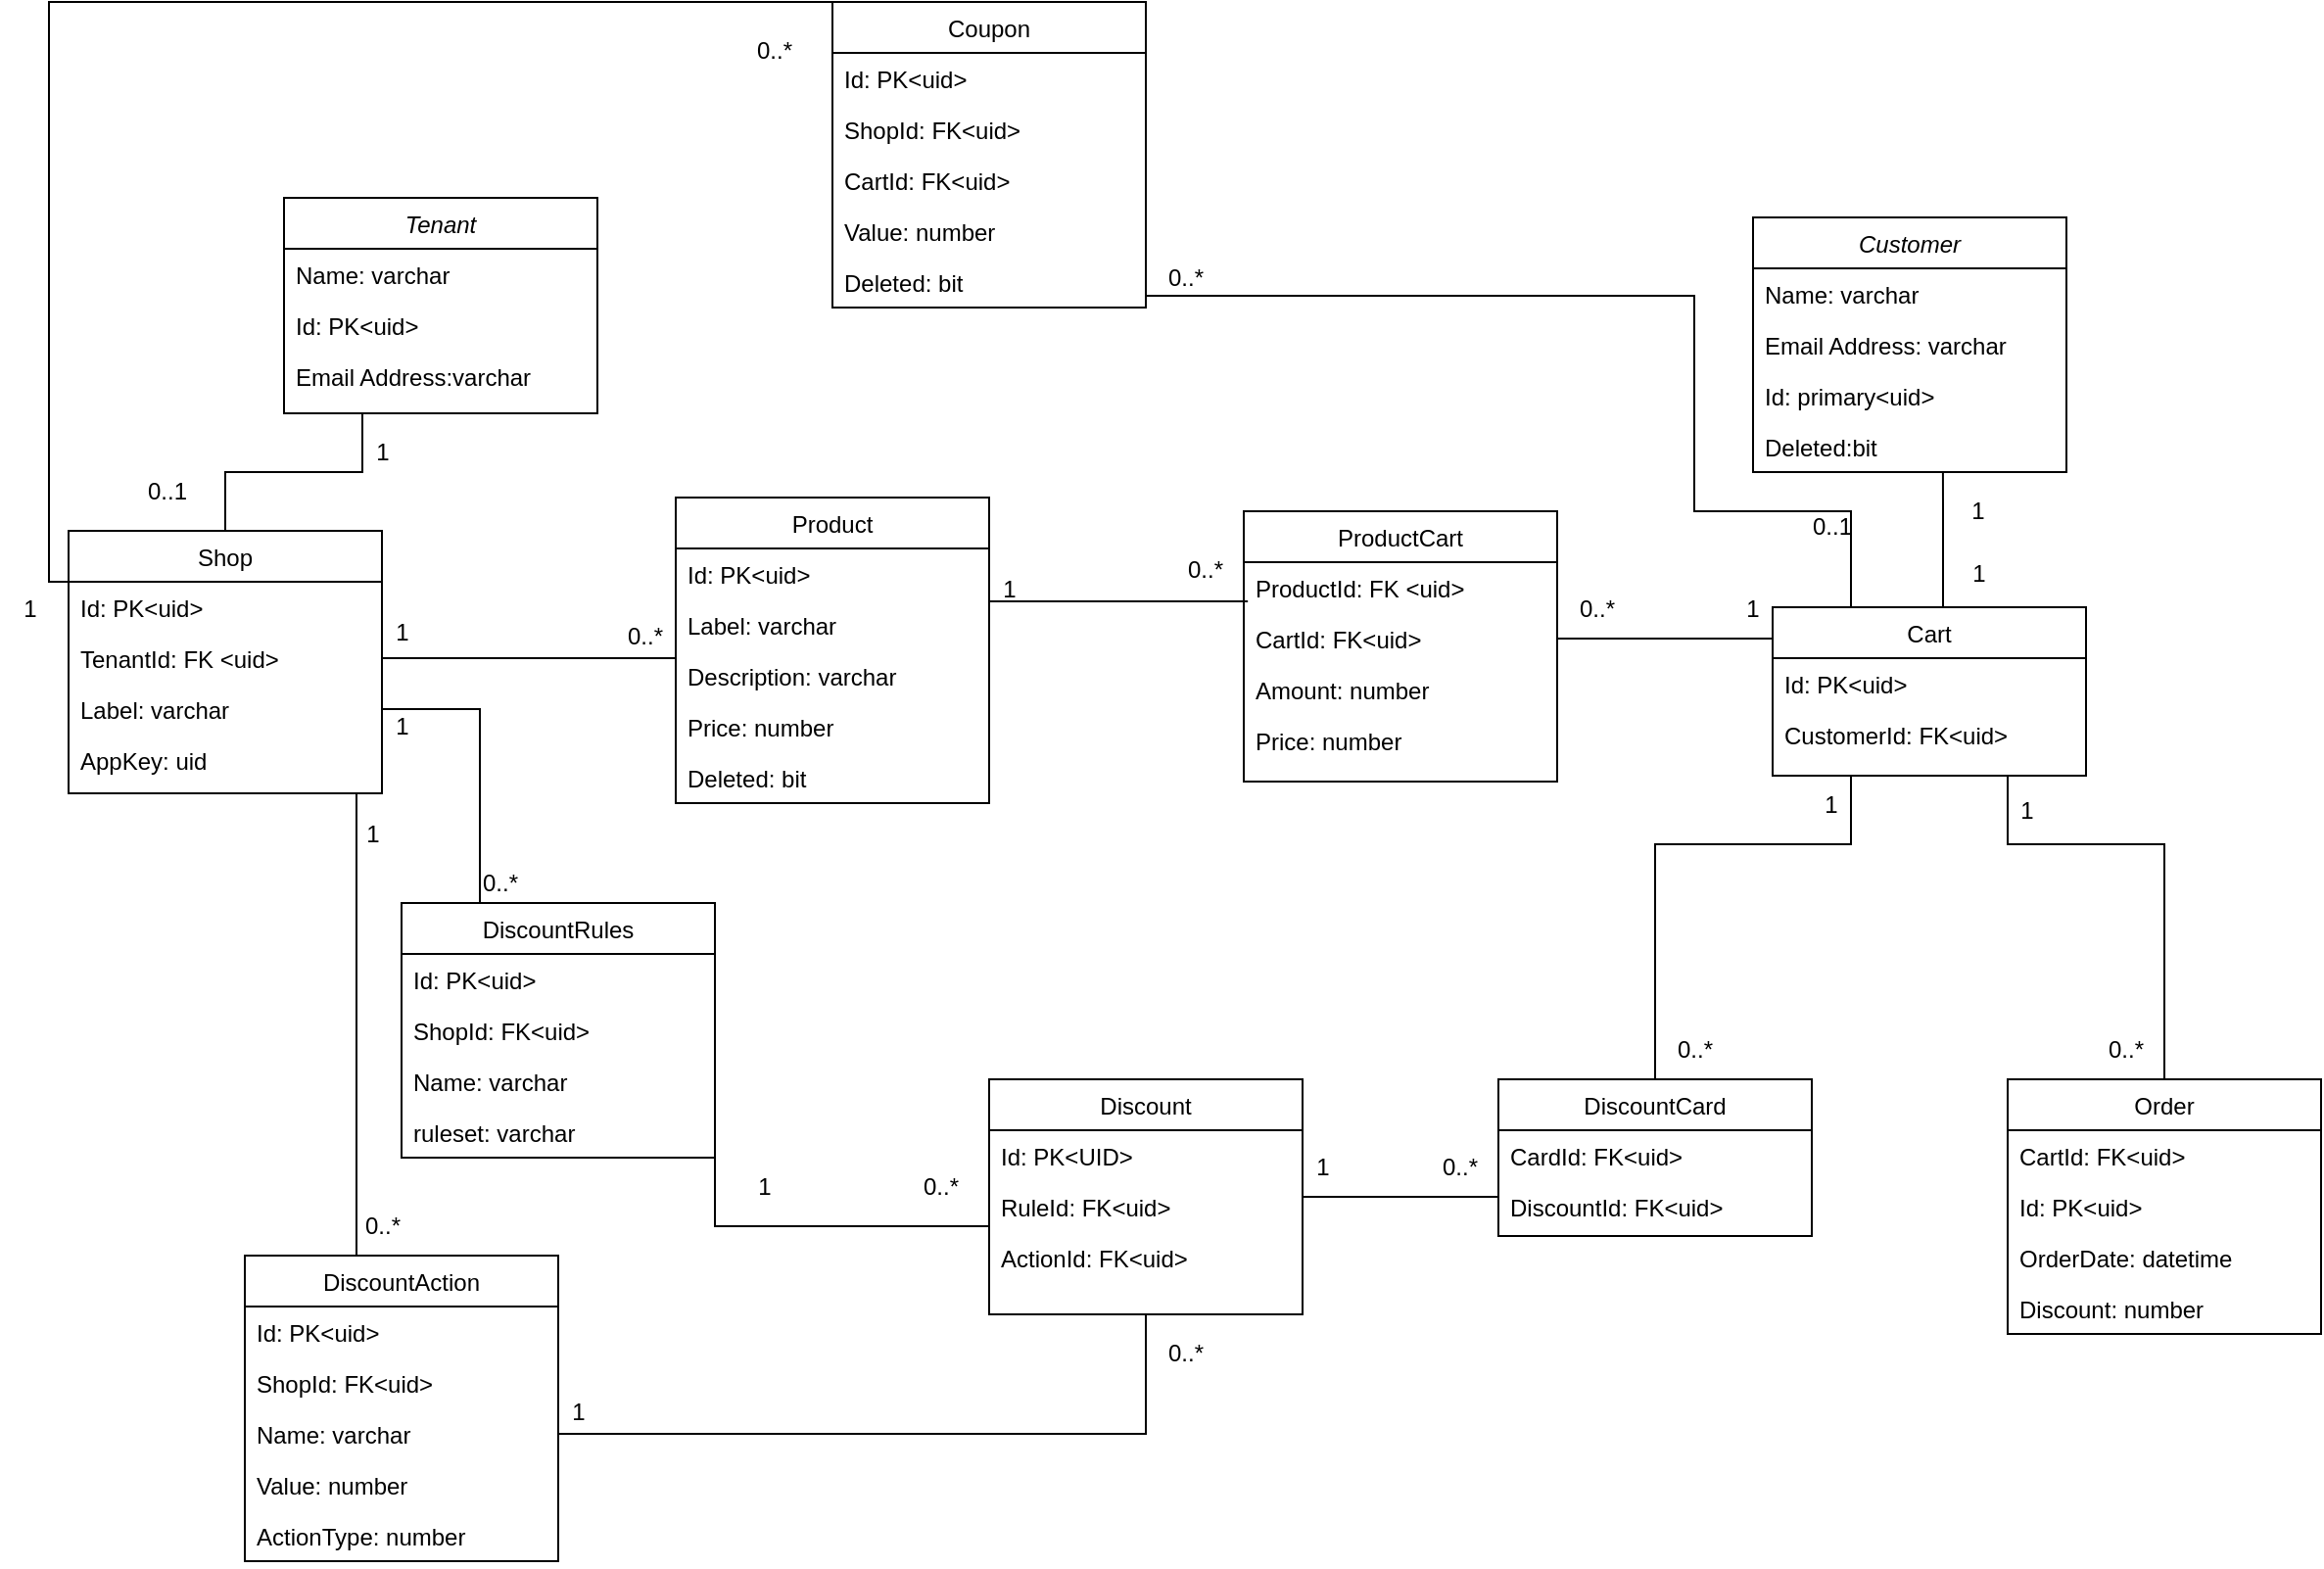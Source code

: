 <mxfile version="20.4.1" type="device"><diagram id="C5RBs43oDa-KdzZeNtuy" name="Page-1"><mxGraphModel dx="1221" dy="613" grid="1" gridSize="10" guides="1" tooltips="1" connect="1" arrows="1" fold="1" page="1" pageScale="1" pageWidth="827" pageHeight="1169" math="0" shadow="0"><root><mxCell id="WIyWlLk6GJQsqaUBKTNV-0"/><mxCell id="WIyWlLk6GJQsqaUBKTNV-1" parent="WIyWlLk6GJQsqaUBKTNV-0"/><mxCell id="S1cAAqOpnW5l9dLjSS7y-57" style="edgeStyle=orthogonalEdgeStyle;rounded=0;orthogonalLoop=1;jettySize=auto;html=1;exitX=0.25;exitY=1;exitDx=0;exitDy=0;endArrow=none;endFill=0;startArrow=none;startFill=0;" edge="1" parent="WIyWlLk6GJQsqaUBKTNV-1" source="zkfFHV4jXpPFQw0GAbJ--0" target="zkfFHV4jXpPFQw0GAbJ--6"><mxGeometry relative="1" as="geometry"/></mxCell><mxCell id="zkfFHV4jXpPFQw0GAbJ--0" value="Tenant" style="swimlane;fontStyle=2;align=center;verticalAlign=top;childLayout=stackLayout;horizontal=1;startSize=26;horizontalStack=0;resizeParent=1;resizeLast=0;collapsible=1;marginBottom=0;rounded=0;shadow=0;strokeWidth=1;" parent="WIyWlLk6GJQsqaUBKTNV-1" vertex="1"><mxGeometry x="220" y="120" width="160" height="110" as="geometry"><mxRectangle x="230" y="140" width="160" height="26" as="alternateBounds"/></mxGeometry></mxCell><mxCell id="zkfFHV4jXpPFQw0GAbJ--1" value="Name: varchar" style="text;align=left;verticalAlign=top;spacingLeft=4;spacingRight=4;overflow=hidden;rotatable=0;points=[[0,0.5],[1,0.5]];portConstraint=eastwest;" parent="zkfFHV4jXpPFQw0GAbJ--0" vertex="1"><mxGeometry y="26" width="160" height="26" as="geometry"/></mxCell><mxCell id="zkfFHV4jXpPFQw0GAbJ--2" value="Id: PK&lt;uid&gt;" style="text;align=left;verticalAlign=top;spacingLeft=4;spacingRight=4;overflow=hidden;rotatable=0;points=[[0,0.5],[1,0.5]];portConstraint=eastwest;rounded=0;shadow=0;html=0;" parent="zkfFHV4jXpPFQw0GAbJ--0" vertex="1"><mxGeometry y="52" width="160" height="26" as="geometry"/></mxCell><mxCell id="zkfFHV4jXpPFQw0GAbJ--3" value="Email Address:varchar" style="text;align=left;verticalAlign=top;spacingLeft=4;spacingRight=4;overflow=hidden;rotatable=0;points=[[0,0.5],[1,0.5]];portConstraint=eastwest;rounded=0;shadow=0;html=0;" parent="zkfFHV4jXpPFQw0GAbJ--0" vertex="1"><mxGeometry y="78" width="160" height="26" as="geometry"/></mxCell><mxCell id="S1cAAqOpnW5l9dLjSS7y-60" style="edgeStyle=orthogonalEdgeStyle;rounded=0;orthogonalLoop=1;jettySize=auto;html=1;exitX=0;exitY=0.25;exitDx=0;exitDy=0;entryX=0.25;entryY=0;entryDx=0;entryDy=0;endArrow=none;endFill=0;startArrow=none;startFill=0;" edge="1" parent="WIyWlLk6GJQsqaUBKTNV-1" source="zkfFHV4jXpPFQw0GAbJ--6" target="S1cAAqOpnW5l9dLjSS7y-31"><mxGeometry relative="1" as="geometry"><Array as="points"><mxPoint x="100" y="316"/></Array></mxGeometry></mxCell><mxCell id="zkfFHV4jXpPFQw0GAbJ--6" value="Shop" style="swimlane;fontStyle=0;align=center;verticalAlign=top;childLayout=stackLayout;horizontal=1;startSize=26;horizontalStack=0;resizeParent=1;resizeLast=0;collapsible=1;marginBottom=0;rounded=0;shadow=0;strokeWidth=1;" parent="WIyWlLk6GJQsqaUBKTNV-1" vertex="1"><mxGeometry x="110" y="290" width="160" height="134" as="geometry"><mxRectangle x="110" y="290" width="160" height="26" as="alternateBounds"/></mxGeometry></mxCell><mxCell id="zkfFHV4jXpPFQw0GAbJ--7" value="Id: PK&lt;uid&gt;" style="text;align=left;verticalAlign=top;spacingLeft=4;spacingRight=4;overflow=hidden;rotatable=0;points=[[0,0.5],[1,0.5]];portConstraint=eastwest;" parent="zkfFHV4jXpPFQw0GAbJ--6" vertex="1"><mxGeometry y="26" width="160" height="26" as="geometry"/></mxCell><mxCell id="S1cAAqOpnW5l9dLjSS7y-30" value="TenantId: FK &lt;uid&gt;" style="text;align=left;verticalAlign=top;spacingLeft=4;spacingRight=4;overflow=hidden;rotatable=0;points=[[0,0.5],[1,0.5]];portConstraint=eastwest;rounded=0;shadow=0;html=0;" vertex="1" parent="zkfFHV4jXpPFQw0GAbJ--6"><mxGeometry y="52" width="160" height="26" as="geometry"/></mxCell><mxCell id="zkfFHV4jXpPFQw0GAbJ--8" value="Label: varchar" style="text;align=left;verticalAlign=top;spacingLeft=4;spacingRight=4;overflow=hidden;rotatable=0;points=[[0,0.5],[1,0.5]];portConstraint=eastwest;rounded=0;shadow=0;html=0;" parent="zkfFHV4jXpPFQw0GAbJ--6" vertex="1"><mxGeometry y="78" width="160" height="26" as="geometry"/></mxCell><mxCell id="S1cAAqOpnW5l9dLjSS7y-95" value="AppKey: uid" style="text;align=left;verticalAlign=top;spacingLeft=4;spacingRight=4;overflow=hidden;rotatable=0;points=[[0,0.5],[1,0.5]];portConstraint=eastwest;rounded=0;shadow=0;html=0;" vertex="1" parent="zkfFHV4jXpPFQw0GAbJ--6"><mxGeometry y="104" width="160" height="26" as="geometry"/></mxCell><mxCell id="S1cAAqOpnW5l9dLjSS7y-111" value="" style="edgeStyle=orthogonalEdgeStyle;rounded=0;orthogonalLoop=1;jettySize=auto;html=1;startArrow=none;startFill=0;endArrow=none;endFill=0;entryX=0.606;entryY=1.017;entryDx=0;entryDy=0;entryPerimeter=0;" edge="1" parent="WIyWlLk6GJQsqaUBKTNV-1" source="zkfFHV4jXpPFQw0GAbJ--13" target="S1cAAqOpnW5l9dLjSS7y-98"><mxGeometry relative="1" as="geometry"><Array as="points"><mxPoint x="1067" y="280"/><mxPoint x="1067" y="280"/></Array></mxGeometry></mxCell><mxCell id="S1cAAqOpnW5l9dLjSS7y-115" style="edgeStyle=orthogonalEdgeStyle;rounded=0;orthogonalLoop=1;jettySize=auto;html=1;exitX=0.75;exitY=1;exitDx=0;exitDy=0;entryX=0.5;entryY=0;entryDx=0;entryDy=0;startArrow=none;startFill=0;endArrow=none;endFill=0;" edge="1" parent="WIyWlLk6GJQsqaUBKTNV-1" source="zkfFHV4jXpPFQw0GAbJ--13" target="zkfFHV4jXpPFQw0GAbJ--17"><mxGeometry relative="1" as="geometry"><Array as="points"><mxPoint x="1100" y="450"/><mxPoint x="1180" y="450"/></Array></mxGeometry></mxCell><mxCell id="zkfFHV4jXpPFQw0GAbJ--13" value="Cart" style="swimlane;fontStyle=0;align=center;verticalAlign=top;childLayout=stackLayout;horizontal=1;startSize=26;horizontalStack=0;resizeParent=1;resizeLast=0;collapsible=1;marginBottom=0;rounded=0;shadow=0;strokeWidth=1;" parent="WIyWlLk6GJQsqaUBKTNV-1" vertex="1"><mxGeometry x="980" y="329" width="160" height="86" as="geometry"><mxRectangle x="340" y="380" width="170" height="26" as="alternateBounds"/></mxGeometry></mxCell><mxCell id="zkfFHV4jXpPFQw0GAbJ--14" value="Id: PK&lt;uid&gt; " style="text;align=left;verticalAlign=top;spacingLeft=4;spacingRight=4;overflow=hidden;rotatable=0;points=[[0,0.5],[1,0.5]];portConstraint=eastwest;" parent="zkfFHV4jXpPFQw0GAbJ--13" vertex="1"><mxGeometry y="26" width="160" height="26" as="geometry"/></mxCell><mxCell id="S1cAAqOpnW5l9dLjSS7y-7" value="CustomerId: FK&lt;uid&gt;" style="text;align=left;verticalAlign=top;spacingLeft=4;spacingRight=4;overflow=hidden;rotatable=0;points=[[0,0.5],[1,0.5]];portConstraint=eastwest;" vertex="1" parent="zkfFHV4jXpPFQw0GAbJ--13"><mxGeometry y="52" width="160" height="26" as="geometry"/></mxCell><mxCell id="zkfFHV4jXpPFQw0GAbJ--17" value="Order" style="swimlane;fontStyle=0;align=center;verticalAlign=top;childLayout=stackLayout;horizontal=1;startSize=26;horizontalStack=0;resizeParent=1;resizeLast=0;collapsible=1;marginBottom=0;rounded=0;shadow=0;strokeWidth=1;" parent="WIyWlLk6GJQsqaUBKTNV-1" vertex="1"><mxGeometry x="1100" y="570" width="160" height="130" as="geometry"><mxRectangle x="550" y="140" width="160" height="26" as="alternateBounds"/></mxGeometry></mxCell><mxCell id="zkfFHV4jXpPFQw0GAbJ--18" value="CartId: FK&lt;uid&gt;" style="text;align=left;verticalAlign=top;spacingLeft=4;spacingRight=4;overflow=hidden;rotatable=0;points=[[0,0.5],[1,0.5]];portConstraint=eastwest;" parent="zkfFHV4jXpPFQw0GAbJ--17" vertex="1"><mxGeometry y="26" width="160" height="26" as="geometry"/></mxCell><mxCell id="S1cAAqOpnW5l9dLjSS7y-69" value="Id: PK&lt;uid&gt;" style="text;align=left;verticalAlign=top;spacingLeft=4;spacingRight=4;overflow=hidden;rotatable=0;points=[[0,0.5],[1,0.5]];portConstraint=eastwest;" vertex="1" parent="zkfFHV4jXpPFQw0GAbJ--17"><mxGeometry y="52" width="160" height="26" as="geometry"/></mxCell><mxCell id="zkfFHV4jXpPFQw0GAbJ--19" value="OrderDate: datetime" style="text;align=left;verticalAlign=top;spacingLeft=4;spacingRight=4;overflow=hidden;rotatable=0;points=[[0,0.5],[1,0.5]];portConstraint=eastwest;rounded=0;shadow=0;html=0;" parent="zkfFHV4jXpPFQw0GAbJ--17" vertex="1"><mxGeometry y="78" width="160" height="26" as="geometry"/></mxCell><mxCell id="S1cAAqOpnW5l9dLjSS7y-24" value="Discount: number" style="text;align=left;verticalAlign=top;spacingLeft=4;spacingRight=4;overflow=hidden;rotatable=0;points=[[0,0.5],[1,0.5]];portConstraint=eastwest;rounded=0;shadow=0;html=0;" vertex="1" parent="zkfFHV4jXpPFQw0GAbJ--17"><mxGeometry y="104" width="160" height="26" as="geometry"/></mxCell><mxCell id="S1cAAqOpnW5l9dLjSS7y-0" value="Customer" style="swimlane;fontStyle=2;align=center;verticalAlign=top;childLayout=stackLayout;horizontal=1;startSize=26;horizontalStack=0;resizeParent=1;resizeLast=0;collapsible=1;marginBottom=0;rounded=0;shadow=0;strokeWidth=1;" vertex="1" parent="WIyWlLk6GJQsqaUBKTNV-1"><mxGeometry x="970" y="130" width="160" height="130" as="geometry"><mxRectangle x="230" y="140" width="160" height="26" as="alternateBounds"/></mxGeometry></mxCell><mxCell id="S1cAAqOpnW5l9dLjSS7y-1" value="Name: varchar" style="text;align=left;verticalAlign=top;spacingLeft=4;spacingRight=4;overflow=hidden;rotatable=0;points=[[0,0.5],[1,0.5]];portConstraint=eastwest;" vertex="1" parent="S1cAAqOpnW5l9dLjSS7y-0"><mxGeometry y="26" width="160" height="26" as="geometry"/></mxCell><mxCell id="S1cAAqOpnW5l9dLjSS7y-3" value="Email Address: varchar" style="text;align=left;verticalAlign=top;spacingLeft=4;spacingRight=4;overflow=hidden;rotatable=0;points=[[0,0.5],[1,0.5]];portConstraint=eastwest;rounded=0;shadow=0;html=0;" vertex="1" parent="S1cAAqOpnW5l9dLjSS7y-0"><mxGeometry y="52" width="160" height="26" as="geometry"/></mxCell><mxCell id="S1cAAqOpnW5l9dLjSS7y-6" value="Id: primary&lt;uid&gt;" style="text;align=left;verticalAlign=top;spacingLeft=4;spacingRight=4;overflow=hidden;rotatable=0;points=[[0,0.5],[1,0.5]];portConstraint=eastwest;rounded=0;shadow=0;html=0;" vertex="1" parent="S1cAAqOpnW5l9dLjSS7y-0"><mxGeometry y="78" width="160" height="26" as="geometry"/></mxCell><mxCell id="S1cAAqOpnW5l9dLjSS7y-98" value="Deleted:bit" style="text;align=left;verticalAlign=top;spacingLeft=4;spacingRight=4;overflow=hidden;rotatable=0;points=[[0,0.5],[1,0.5]];portConstraint=eastwest;rounded=0;shadow=0;html=0;" vertex="1" parent="S1cAAqOpnW5l9dLjSS7y-0"><mxGeometry y="104" width="160" height="26" as="geometry"/></mxCell><mxCell id="S1cAAqOpnW5l9dLjSS7y-8" value="Product" style="swimlane;fontStyle=0;align=center;verticalAlign=top;childLayout=stackLayout;horizontal=1;startSize=26;horizontalStack=0;resizeParent=1;resizeLast=0;collapsible=1;marginBottom=0;rounded=0;shadow=0;strokeWidth=1;" vertex="1" parent="WIyWlLk6GJQsqaUBKTNV-1"><mxGeometry x="420" y="273" width="160" height="156" as="geometry"><mxRectangle x="340" y="380" width="170" height="26" as="alternateBounds"/></mxGeometry></mxCell><mxCell id="S1cAAqOpnW5l9dLjSS7y-9" value="Id: PK&lt;uid&gt; " style="text;align=left;verticalAlign=top;spacingLeft=4;spacingRight=4;overflow=hidden;rotatable=0;points=[[0,0.5],[1,0.5]];portConstraint=eastwest;" vertex="1" parent="S1cAAqOpnW5l9dLjSS7y-8"><mxGeometry y="26" width="160" height="26" as="geometry"/></mxCell><mxCell id="S1cAAqOpnW5l9dLjSS7y-14" value="Label: varchar" style="text;align=left;verticalAlign=top;spacingLeft=4;spacingRight=4;overflow=hidden;rotatable=0;points=[[0,0.5],[1,0.5]];portConstraint=eastwest;" vertex="1" parent="S1cAAqOpnW5l9dLjSS7y-8"><mxGeometry y="52" width="160" height="26" as="geometry"/></mxCell><mxCell id="S1cAAqOpnW5l9dLjSS7y-15" value="Description: varchar" style="text;align=left;verticalAlign=top;spacingLeft=4;spacingRight=4;overflow=hidden;rotatable=0;points=[[0,0.5],[1,0.5]];portConstraint=eastwest;" vertex="1" parent="S1cAAqOpnW5l9dLjSS7y-8"><mxGeometry y="78" width="160" height="26" as="geometry"/></mxCell><mxCell id="S1cAAqOpnW5l9dLjSS7y-99" value="Price: number" style="text;align=left;verticalAlign=top;spacingLeft=4;spacingRight=4;overflow=hidden;rotatable=0;points=[[0,0.5],[1,0.5]];portConstraint=eastwest;" vertex="1" parent="S1cAAqOpnW5l9dLjSS7y-8"><mxGeometry y="104" width="160" height="26" as="geometry"/></mxCell><mxCell id="S1cAAqOpnW5l9dLjSS7y-10" value="Deleted: bit" style="text;align=left;verticalAlign=top;spacingLeft=4;spacingRight=4;overflow=hidden;rotatable=0;points=[[0,0.5],[1,0.5]];portConstraint=eastwest;" vertex="1" parent="S1cAAqOpnW5l9dLjSS7y-8"><mxGeometry y="130" width="160" height="26" as="geometry"/></mxCell><mxCell id="S1cAAqOpnW5l9dLjSS7y-16" value="ProductCart" style="swimlane;fontStyle=0;align=center;verticalAlign=top;childLayout=stackLayout;horizontal=1;startSize=26;horizontalStack=0;resizeParent=1;resizeLast=0;collapsible=1;marginBottom=0;rounded=0;shadow=0;strokeWidth=1;" vertex="1" parent="WIyWlLk6GJQsqaUBKTNV-1"><mxGeometry x="710" y="280" width="160" height="138" as="geometry"><mxRectangle x="340" y="380" width="170" height="26" as="alternateBounds"/></mxGeometry></mxCell><mxCell id="S1cAAqOpnW5l9dLjSS7y-17" value="ProductId: FK &lt;uid&gt;" style="text;align=left;verticalAlign=top;spacingLeft=4;spacingRight=4;overflow=hidden;rotatable=0;points=[[0,0.5],[1,0.5]];portConstraint=eastwest;" vertex="1" parent="S1cAAqOpnW5l9dLjSS7y-16"><mxGeometry y="26" width="160" height="26" as="geometry"/></mxCell><mxCell id="S1cAAqOpnW5l9dLjSS7y-18" value="CartId: FK&lt;uid&gt;" style="text;align=left;verticalAlign=top;spacingLeft=4;spacingRight=4;overflow=hidden;rotatable=0;points=[[0,0.5],[1,0.5]];portConstraint=eastwest;" vertex="1" parent="S1cAAqOpnW5l9dLjSS7y-16"><mxGeometry y="52" width="160" height="26" as="geometry"/></mxCell><mxCell id="S1cAAqOpnW5l9dLjSS7y-22" value="Amount: number" style="text;align=left;verticalAlign=top;spacingLeft=4;spacingRight=4;overflow=hidden;rotatable=0;points=[[0,0.5],[1,0.5]];portConstraint=eastwest;" vertex="1" parent="S1cAAqOpnW5l9dLjSS7y-16"><mxGeometry y="78" width="160" height="26" as="geometry"/></mxCell><mxCell id="S1cAAqOpnW5l9dLjSS7y-19" value="Price: number" style="text;align=left;verticalAlign=top;spacingLeft=4;spacingRight=4;overflow=hidden;rotatable=0;points=[[0,0.5],[1,0.5]];portConstraint=eastwest;" vertex="1" parent="S1cAAqOpnW5l9dLjSS7y-16"><mxGeometry y="104" width="160" height="26" as="geometry"/></mxCell><mxCell id="S1cAAqOpnW5l9dLjSS7y-31" value="Coupon" style="swimlane;fontStyle=0;align=center;verticalAlign=top;childLayout=stackLayout;horizontal=1;startSize=26;horizontalStack=0;resizeParent=1;resizeLast=0;collapsible=1;marginBottom=0;rounded=0;shadow=0;strokeWidth=1;" vertex="1" parent="WIyWlLk6GJQsqaUBKTNV-1"><mxGeometry x="500" y="20" width="160" height="156" as="geometry"><mxRectangle x="130" y="380" width="160" height="26" as="alternateBounds"/></mxGeometry></mxCell><mxCell id="S1cAAqOpnW5l9dLjSS7y-32" value="Id: PK&lt;uid&gt;" style="text;align=left;verticalAlign=top;spacingLeft=4;spacingRight=4;overflow=hidden;rotatable=0;points=[[0,0.5],[1,0.5]];portConstraint=eastwest;" vertex="1" parent="S1cAAqOpnW5l9dLjSS7y-31"><mxGeometry y="26" width="160" height="26" as="geometry"/></mxCell><mxCell id="S1cAAqOpnW5l9dLjSS7y-39" value="ShopId: FK&lt;uid&gt;" style="text;align=left;verticalAlign=top;spacingLeft=4;spacingRight=4;overflow=hidden;rotatable=0;points=[[0,0.5],[1,0.5]];portConstraint=eastwest;rounded=0;shadow=0;html=0;" vertex="1" parent="S1cAAqOpnW5l9dLjSS7y-31"><mxGeometry y="52" width="160" height="26" as="geometry"/></mxCell><mxCell id="S1cAAqOpnW5l9dLjSS7y-33" value="CartId: FK&lt;uid&gt;" style="text;align=left;verticalAlign=top;spacingLeft=4;spacingRight=4;overflow=hidden;rotatable=0;points=[[0,0.5],[1,0.5]];portConstraint=eastwest;rounded=0;shadow=0;html=0;" vertex="1" parent="S1cAAqOpnW5l9dLjSS7y-31"><mxGeometry y="78" width="160" height="26" as="geometry"/></mxCell><mxCell id="S1cAAqOpnW5l9dLjSS7y-97" value="Value: number" style="text;align=left;verticalAlign=top;spacingLeft=4;spacingRight=4;overflow=hidden;rotatable=0;points=[[0,0.5],[1,0.5]];portConstraint=eastwest;rounded=0;shadow=0;html=0;" vertex="1" parent="S1cAAqOpnW5l9dLjSS7y-31"><mxGeometry y="104" width="160" height="26" as="geometry"/></mxCell><mxCell id="S1cAAqOpnW5l9dLjSS7y-34" value="Deleted: bit" style="text;align=left;verticalAlign=top;spacingLeft=4;spacingRight=4;overflow=hidden;rotatable=0;points=[[0,0.5],[1,0.5]];portConstraint=eastwest;rounded=0;shadow=0;html=0;" vertex="1" parent="S1cAAqOpnW5l9dLjSS7y-31"><mxGeometry y="130" width="160" height="26" as="geometry"/></mxCell><mxCell id="S1cAAqOpnW5l9dLjSS7y-35" value="DiscountRules" style="swimlane;fontStyle=0;align=center;verticalAlign=top;childLayout=stackLayout;horizontal=1;startSize=26;horizontalStack=0;resizeParent=1;resizeLast=0;collapsible=1;marginBottom=0;rounded=0;shadow=0;strokeWidth=1;" vertex="1" parent="WIyWlLk6GJQsqaUBKTNV-1"><mxGeometry x="280" y="480" width="160" height="130" as="geometry"><mxRectangle x="130" y="380" width="160" height="26" as="alternateBounds"/></mxGeometry></mxCell><mxCell id="S1cAAqOpnW5l9dLjSS7y-36" value="Id: PK&lt;uid&gt;" style="text;align=left;verticalAlign=top;spacingLeft=4;spacingRight=4;overflow=hidden;rotatable=0;points=[[0,0.5],[1,0.5]];portConstraint=eastwest;" vertex="1" parent="S1cAAqOpnW5l9dLjSS7y-35"><mxGeometry y="26" width="160" height="26" as="geometry"/></mxCell><mxCell id="S1cAAqOpnW5l9dLjSS7y-37" value="ShopId: FK&lt;uid&gt;" style="text;align=left;verticalAlign=top;spacingLeft=4;spacingRight=4;overflow=hidden;rotatable=0;points=[[0,0.5],[1,0.5]];portConstraint=eastwest;rounded=0;shadow=0;html=0;" vertex="1" parent="S1cAAqOpnW5l9dLjSS7y-35"><mxGeometry y="52" width="160" height="26" as="geometry"/></mxCell><mxCell id="S1cAAqOpnW5l9dLjSS7y-40" value="Name: varchar" style="text;align=left;verticalAlign=top;spacingLeft=4;spacingRight=4;overflow=hidden;rotatable=0;points=[[0,0.5],[1,0.5]];portConstraint=eastwest;rounded=0;shadow=0;html=0;" vertex="1" parent="S1cAAqOpnW5l9dLjSS7y-35"><mxGeometry y="78" width="160" height="26" as="geometry"/></mxCell><mxCell id="S1cAAqOpnW5l9dLjSS7y-38" value="ruleset: varchar" style="text;align=left;verticalAlign=top;spacingLeft=4;spacingRight=4;overflow=hidden;rotatable=0;points=[[0,0.5],[1,0.5]];portConstraint=eastwest;rounded=0;shadow=0;html=0;" vertex="1" parent="S1cAAqOpnW5l9dLjSS7y-35"><mxGeometry y="104" width="160" height="26" as="geometry"/></mxCell><mxCell id="S1cAAqOpnW5l9dLjSS7y-41" value="DiscountAction" style="swimlane;fontStyle=0;align=center;verticalAlign=top;childLayout=stackLayout;horizontal=1;startSize=26;horizontalStack=0;resizeParent=1;resizeLast=0;collapsible=1;marginBottom=0;rounded=0;shadow=0;strokeWidth=1;" vertex="1" parent="WIyWlLk6GJQsqaUBKTNV-1"><mxGeometry x="200" y="660" width="160" height="156" as="geometry"><mxRectangle x="130" y="380" width="160" height="26" as="alternateBounds"/></mxGeometry></mxCell><mxCell id="S1cAAqOpnW5l9dLjSS7y-42" value="Id: PK&lt;uid&gt;" style="text;align=left;verticalAlign=top;spacingLeft=4;spacingRight=4;overflow=hidden;rotatable=0;points=[[0,0.5],[1,0.5]];portConstraint=eastwest;" vertex="1" parent="S1cAAqOpnW5l9dLjSS7y-41"><mxGeometry y="26" width="160" height="26" as="geometry"/></mxCell><mxCell id="S1cAAqOpnW5l9dLjSS7y-43" value="ShopId: FK&lt;uid&gt;" style="text;align=left;verticalAlign=top;spacingLeft=4;spacingRight=4;overflow=hidden;rotatable=0;points=[[0,0.5],[1,0.5]];portConstraint=eastwest;rounded=0;shadow=0;html=0;" vertex="1" parent="S1cAAqOpnW5l9dLjSS7y-41"><mxGeometry y="52" width="160" height="26" as="geometry"/></mxCell><mxCell id="S1cAAqOpnW5l9dLjSS7y-44" value="Name: varchar" style="text;align=left;verticalAlign=top;spacingLeft=4;spacingRight=4;overflow=hidden;rotatable=0;points=[[0,0.5],[1,0.5]];portConstraint=eastwest;rounded=0;shadow=0;html=0;" vertex="1" parent="S1cAAqOpnW5l9dLjSS7y-41"><mxGeometry y="78" width="160" height="26" as="geometry"/></mxCell><mxCell id="S1cAAqOpnW5l9dLjSS7y-50" value="Value: number" style="text;align=left;verticalAlign=top;spacingLeft=4;spacingRight=4;overflow=hidden;rotatable=0;points=[[0,0.5],[1,0.5]];portConstraint=eastwest;rounded=0;shadow=0;html=0;" vertex="1" parent="S1cAAqOpnW5l9dLjSS7y-41"><mxGeometry y="104" width="160" height="26" as="geometry"/></mxCell><mxCell id="S1cAAqOpnW5l9dLjSS7y-45" value="ActionType: number" style="text;align=left;verticalAlign=top;spacingLeft=4;spacingRight=4;overflow=hidden;rotatable=0;points=[[0,0.5],[1,0.5]];portConstraint=eastwest;rounded=0;shadow=0;html=0;" vertex="1" parent="S1cAAqOpnW5l9dLjSS7y-41"><mxGeometry y="130" width="160" height="26" as="geometry"/></mxCell><mxCell id="S1cAAqOpnW5l9dLjSS7y-107" style="edgeStyle=orthogonalEdgeStyle;rounded=0;orthogonalLoop=1;jettySize=auto;html=1;exitX=1;exitY=0.5;exitDx=0;exitDy=0;entryX=0;entryY=0.5;entryDx=0;entryDy=0;startArrow=none;startFill=0;endArrow=none;endFill=0;" edge="1" parent="WIyWlLk6GJQsqaUBKTNV-1" source="S1cAAqOpnW5l9dLjSS7y-51" target="S1cAAqOpnW5l9dLjSS7y-102"><mxGeometry relative="1" as="geometry"><Array as="points"><mxPoint x="840" y="630"/></Array></mxGeometry></mxCell><mxCell id="S1cAAqOpnW5l9dLjSS7y-51" value="Discount" style="swimlane;fontStyle=0;align=center;verticalAlign=top;childLayout=stackLayout;horizontal=1;startSize=26;horizontalStack=0;resizeParent=1;resizeLast=0;collapsible=1;marginBottom=0;rounded=0;shadow=0;strokeWidth=1;" vertex="1" parent="WIyWlLk6GJQsqaUBKTNV-1"><mxGeometry x="580" y="570" width="160" height="120" as="geometry"><mxRectangle x="130" y="380" width="160" height="26" as="alternateBounds"/></mxGeometry></mxCell><mxCell id="S1cAAqOpnW5l9dLjSS7y-106" value="Id: PK&lt;UID&gt;" style="text;align=left;verticalAlign=top;spacingLeft=4;spacingRight=4;overflow=hidden;rotatable=0;points=[[0,0.5],[1,0.5]];portConstraint=eastwest;" vertex="1" parent="S1cAAqOpnW5l9dLjSS7y-51"><mxGeometry y="26" width="160" height="26" as="geometry"/></mxCell><mxCell id="S1cAAqOpnW5l9dLjSS7y-52" value="RuleId: FK&lt;uid&gt;" style="text;align=left;verticalAlign=top;spacingLeft=4;spacingRight=4;overflow=hidden;rotatable=0;points=[[0,0.5],[1,0.5]];portConstraint=eastwest;" vertex="1" parent="S1cAAqOpnW5l9dLjSS7y-51"><mxGeometry y="52" width="160" height="26" as="geometry"/></mxCell><mxCell id="S1cAAqOpnW5l9dLjSS7y-53" value="ActionId: FK&lt;uid&gt;" style="text;align=left;verticalAlign=top;spacingLeft=4;spacingRight=4;overflow=hidden;rotatable=0;points=[[0,0.5],[1,0.5]];portConstraint=eastwest;rounded=0;shadow=0;html=0;" vertex="1" parent="S1cAAqOpnW5l9dLjSS7y-51"><mxGeometry y="78" width="160" height="26" as="geometry"/></mxCell><mxCell id="S1cAAqOpnW5l9dLjSS7y-58" style="rounded=0;orthogonalLoop=1;jettySize=auto;html=1;exitX=1;exitY=0.5;exitDx=0;exitDy=0;edgeStyle=orthogonalEdgeStyle;startArrow=none;startFill=0;endArrow=none;endFill=0;" edge="1" parent="WIyWlLk6GJQsqaUBKTNV-1" source="S1cAAqOpnW5l9dLjSS7y-30" target="S1cAAqOpnW5l9dLjSS7y-15"><mxGeometry relative="1" as="geometry"><Array as="points"><mxPoint x="380" y="355"/><mxPoint x="380" y="355"/></Array></mxGeometry></mxCell><mxCell id="S1cAAqOpnW5l9dLjSS7y-61" style="edgeStyle=orthogonalEdgeStyle;rounded=0;orthogonalLoop=1;jettySize=auto;html=1;exitX=1;exitY=0.5;exitDx=0;exitDy=0;entryX=0.013;entryY=0.769;entryDx=0;entryDy=0;entryPerimeter=0;endArrow=none;endFill=0;" edge="1" parent="WIyWlLk6GJQsqaUBKTNV-1" source="S1cAAqOpnW5l9dLjSS7y-9" target="S1cAAqOpnW5l9dLjSS7y-17"><mxGeometry relative="1" as="geometry"><Array as="points"><mxPoint x="580" y="326"/></Array></mxGeometry></mxCell><mxCell id="S1cAAqOpnW5l9dLjSS7y-62" style="edgeStyle=orthogonalEdgeStyle;rounded=0;orthogonalLoop=1;jettySize=auto;html=1;exitX=1;exitY=0.5;exitDx=0;exitDy=0;entryX=0.25;entryY=0;entryDx=0;entryDy=0;endArrow=none;endFill=0;startArrow=none;startFill=0;" edge="1" parent="WIyWlLk6GJQsqaUBKTNV-1" source="zkfFHV4jXpPFQw0GAbJ--8" target="S1cAAqOpnW5l9dLjSS7y-35"><mxGeometry relative="1" as="geometry"/></mxCell><mxCell id="S1cAAqOpnW5l9dLjSS7y-63" style="edgeStyle=orthogonalEdgeStyle;rounded=0;orthogonalLoop=1;jettySize=auto;html=1;endArrow=none;endFill=0;startArrow=none;startFill=0;exitX=0.75;exitY=1;exitDx=0;exitDy=0;" edge="1" parent="WIyWlLk6GJQsqaUBKTNV-1" source="zkfFHV4jXpPFQw0GAbJ--6" target="S1cAAqOpnW5l9dLjSS7y-41"><mxGeometry relative="1" as="geometry"><mxPoint x="257" y="430" as="sourcePoint"/><Array as="points"><mxPoint x="257" y="424"/></Array></mxGeometry></mxCell><mxCell id="S1cAAqOpnW5l9dLjSS7y-65" style="edgeStyle=orthogonalEdgeStyle;rounded=0;orthogonalLoop=1;jettySize=auto;html=1;exitX=1;exitY=0.5;exitDx=0;exitDy=0;entryX=0;entryY=0.5;entryDx=0;entryDy=0;endArrow=none;endFill=0;" edge="1" parent="WIyWlLk6GJQsqaUBKTNV-1" source="S1cAAqOpnW5l9dLjSS7y-37" target="S1cAAqOpnW5l9dLjSS7y-51"><mxGeometry relative="1" as="geometry"><Array as="points"><mxPoint x="440" y="645"/></Array></mxGeometry></mxCell><mxCell id="S1cAAqOpnW5l9dLjSS7y-66" style="edgeStyle=orthogonalEdgeStyle;rounded=0;orthogonalLoop=1;jettySize=auto;html=1;exitX=1;exitY=0.5;exitDx=0;exitDy=0;entryX=0.5;entryY=1;entryDx=0;entryDy=0;endArrow=none;endFill=0;" edge="1" parent="WIyWlLk6GJQsqaUBKTNV-1" source="S1cAAqOpnW5l9dLjSS7y-44" target="S1cAAqOpnW5l9dLjSS7y-51"><mxGeometry relative="1" as="geometry"/></mxCell><mxCell id="S1cAAqOpnW5l9dLjSS7y-71" value="1" style="text;html=1;align=center;verticalAlign=middle;resizable=0;points=[];autosize=1;strokeColor=none;fillColor=none;" vertex="1" parent="WIyWlLk6GJQsqaUBKTNV-1"><mxGeometry x="255" y="235" width="30" height="30" as="geometry"/></mxCell><mxCell id="S1cAAqOpnW5l9dLjSS7y-72" value="0..1" style="text;html=1;align=center;verticalAlign=middle;resizable=0;points=[];autosize=1;strokeColor=none;fillColor=none;" vertex="1" parent="WIyWlLk6GJQsqaUBKTNV-1"><mxGeometry x="140" y="255" width="40" height="30" as="geometry"/></mxCell><mxCell id="S1cAAqOpnW5l9dLjSS7y-73" value="1" style="text;html=1;align=center;verticalAlign=middle;resizable=0;points=[];autosize=1;strokeColor=none;fillColor=none;" vertex="1" parent="WIyWlLk6GJQsqaUBKTNV-1"><mxGeometry x="75" y="315" width="30" height="30" as="geometry"/></mxCell><mxCell id="S1cAAqOpnW5l9dLjSS7y-75" value="1" style="text;html=1;align=center;verticalAlign=middle;resizable=0;points=[];autosize=1;strokeColor=none;fillColor=none;" vertex="1" parent="WIyWlLk6GJQsqaUBKTNV-1"><mxGeometry x="250" y="430" width="30" height="30" as="geometry"/></mxCell><mxCell id="S1cAAqOpnW5l9dLjSS7y-76" value="0..*" style="text;html=1;align=center;verticalAlign=middle;resizable=0;points=[];autosize=1;strokeColor=none;fillColor=none;" vertex="1" parent="WIyWlLk6GJQsqaUBKTNV-1"><mxGeometry x="250" y="630" width="40" height="30" as="geometry"/></mxCell><mxCell id="S1cAAqOpnW5l9dLjSS7y-77" value="1" style="text;html=1;align=center;verticalAlign=middle;resizable=0;points=[];autosize=1;strokeColor=none;fillColor=none;" vertex="1" parent="WIyWlLk6GJQsqaUBKTNV-1"><mxGeometry x="265" y="375" width="30" height="30" as="geometry"/></mxCell><mxCell id="S1cAAqOpnW5l9dLjSS7y-78" value="0..*" style="text;html=1;align=center;verticalAlign=middle;resizable=0;points=[];autosize=1;strokeColor=none;fillColor=none;" vertex="1" parent="WIyWlLk6GJQsqaUBKTNV-1"><mxGeometry x="310" y="455" width="40" height="30" as="geometry"/></mxCell><mxCell id="S1cAAqOpnW5l9dLjSS7y-79" value="1" style="text;html=1;align=center;verticalAlign=middle;resizable=0;points=[];autosize=1;strokeColor=none;fillColor=none;" vertex="1" parent="WIyWlLk6GJQsqaUBKTNV-1"><mxGeometry x="265" y="327" width="30" height="30" as="geometry"/></mxCell><mxCell id="S1cAAqOpnW5l9dLjSS7y-80" value="0..*" style="text;html=1;align=center;verticalAlign=middle;resizable=0;points=[];autosize=1;strokeColor=none;fillColor=none;" vertex="1" parent="WIyWlLk6GJQsqaUBKTNV-1"><mxGeometry x="384" y="329" width="40" height="30" as="geometry"/></mxCell><mxCell id="S1cAAqOpnW5l9dLjSS7y-81" value="1" style="text;html=1;align=center;verticalAlign=middle;resizable=0;points=[];autosize=1;strokeColor=none;fillColor=none;" vertex="1" parent="WIyWlLk6GJQsqaUBKTNV-1"><mxGeometry x="450" y="610" width="30" height="30" as="geometry"/></mxCell><mxCell id="S1cAAqOpnW5l9dLjSS7y-82" value="1" style="text;html=1;align=center;verticalAlign=middle;resizable=0;points=[];autosize=1;strokeColor=none;fillColor=none;" vertex="1" parent="WIyWlLk6GJQsqaUBKTNV-1"><mxGeometry x="355" y="725" width="30" height="30" as="geometry"/></mxCell><mxCell id="S1cAAqOpnW5l9dLjSS7y-86" value="0..*" style="text;html=1;align=center;verticalAlign=middle;resizable=0;points=[];autosize=1;strokeColor=none;fillColor=none;" vertex="1" parent="WIyWlLk6GJQsqaUBKTNV-1"><mxGeometry x="660" y="695" width="40" height="30" as="geometry"/></mxCell><mxCell id="S1cAAqOpnW5l9dLjSS7y-88" value="1" style="text;html=1;align=center;verticalAlign=middle;resizable=0;points=[];autosize=1;strokeColor=none;fillColor=none;" vertex="1" parent="WIyWlLk6GJQsqaUBKTNV-1"><mxGeometry x="575" y="305" width="30" height="30" as="geometry"/></mxCell><mxCell id="S1cAAqOpnW5l9dLjSS7y-89" value="0..*" style="text;html=1;align=center;verticalAlign=middle;resizable=0;points=[];autosize=1;strokeColor=none;fillColor=none;" vertex="1" parent="WIyWlLk6GJQsqaUBKTNV-1"><mxGeometry x="670" y="295" width="40" height="30" as="geometry"/></mxCell><mxCell id="S1cAAqOpnW5l9dLjSS7y-90" value="0..*" style="text;html=1;align=center;verticalAlign=middle;resizable=0;points=[];autosize=1;strokeColor=none;fillColor=none;" vertex="1" parent="WIyWlLk6GJQsqaUBKTNV-1"><mxGeometry x="870" y="315" width="40" height="30" as="geometry"/></mxCell><mxCell id="S1cAAqOpnW5l9dLjSS7y-92" value="1" style="text;html=1;align=center;verticalAlign=middle;resizable=0;points=[];autosize=1;strokeColor=none;fillColor=none;" vertex="1" parent="WIyWlLk6GJQsqaUBKTNV-1"><mxGeometry x="1070" y="297" width="30" height="30" as="geometry"/></mxCell><mxCell id="S1cAAqOpnW5l9dLjSS7y-93" value="1" style="text;html=1;strokeColor=none;fillColor=none;align=center;verticalAlign=middle;whiteSpace=wrap;rounded=0;" vertex="1" parent="WIyWlLk6GJQsqaUBKTNV-1"><mxGeometry x="1055" y="265" width="60" height="30" as="geometry"/></mxCell><mxCell id="S1cAAqOpnW5l9dLjSS7y-94" value="1" style="text;html=1;strokeColor=none;fillColor=none;align=center;verticalAlign=middle;whiteSpace=wrap;rounded=0;" vertex="1" parent="WIyWlLk6GJQsqaUBKTNV-1"><mxGeometry x="940" y="315" width="60" height="30" as="geometry"/></mxCell><mxCell id="S1cAAqOpnW5l9dLjSS7y-96" value="0..*" style="text;html=1;align=center;verticalAlign=middle;resizable=0;points=[];autosize=1;strokeColor=none;fillColor=none;" vertex="1" parent="WIyWlLk6GJQsqaUBKTNV-1"><mxGeometry x="450" y="30" width="40" height="30" as="geometry"/></mxCell><mxCell id="S1cAAqOpnW5l9dLjSS7y-112" style="edgeStyle=orthogonalEdgeStyle;rounded=0;orthogonalLoop=1;jettySize=auto;html=1;exitX=0.5;exitY=0;exitDx=0;exitDy=0;entryX=0.25;entryY=1;entryDx=0;entryDy=0;startArrow=none;startFill=0;endArrow=none;endFill=0;" edge="1" parent="WIyWlLk6GJQsqaUBKTNV-1" source="S1cAAqOpnW5l9dLjSS7y-100" target="zkfFHV4jXpPFQw0GAbJ--13"><mxGeometry relative="1" as="geometry"><Array as="points"><mxPoint x="920" y="450"/><mxPoint x="1020" y="450"/></Array></mxGeometry></mxCell><mxCell id="S1cAAqOpnW5l9dLjSS7y-100" value="DiscountCard" style="swimlane;fontStyle=0;align=center;verticalAlign=top;childLayout=stackLayout;horizontal=1;startSize=26;horizontalStack=0;resizeParent=1;resizeLast=0;collapsible=1;marginBottom=0;rounded=0;shadow=0;strokeWidth=1;" vertex="1" parent="WIyWlLk6GJQsqaUBKTNV-1"><mxGeometry x="840" y="570" width="160" height="80" as="geometry"><mxRectangle x="130" y="380" width="160" height="26" as="alternateBounds"/></mxGeometry></mxCell><mxCell id="S1cAAqOpnW5l9dLjSS7y-101" value="CardId: FK&lt;uid&gt;" style="text;align=left;verticalAlign=top;spacingLeft=4;spacingRight=4;overflow=hidden;rotatable=0;points=[[0,0.5],[1,0.5]];portConstraint=eastwest;" vertex="1" parent="S1cAAqOpnW5l9dLjSS7y-100"><mxGeometry y="26" width="160" height="26" as="geometry"/></mxCell><mxCell id="S1cAAqOpnW5l9dLjSS7y-102" value="DiscountId: FK&lt;uid&gt;" style="text;align=left;verticalAlign=top;spacingLeft=4;spacingRight=4;overflow=hidden;rotatable=0;points=[[0,0.5],[1,0.5]];portConstraint=eastwest;rounded=0;shadow=0;html=0;" vertex="1" parent="S1cAAqOpnW5l9dLjSS7y-100"><mxGeometry y="52" width="160" height="26" as="geometry"/></mxCell><mxCell id="S1cAAqOpnW5l9dLjSS7y-105" value="0..*" style="text;html=1;align=center;verticalAlign=middle;resizable=0;points=[];autosize=1;strokeColor=none;fillColor=none;" vertex="1" parent="WIyWlLk6GJQsqaUBKTNV-1"><mxGeometry x="535" y="610" width="40" height="30" as="geometry"/></mxCell><mxCell id="S1cAAqOpnW5l9dLjSS7y-108" value="1" style="text;html=1;align=center;verticalAlign=middle;resizable=0;points=[];autosize=1;strokeColor=none;fillColor=none;" vertex="1" parent="WIyWlLk6GJQsqaUBKTNV-1"><mxGeometry x="735" y="600" width="30" height="30" as="geometry"/></mxCell><mxCell id="S1cAAqOpnW5l9dLjSS7y-109" value="0..*" style="text;html=1;align=center;verticalAlign=middle;resizable=0;points=[];autosize=1;strokeColor=none;fillColor=none;" vertex="1" parent="WIyWlLk6GJQsqaUBKTNV-1"><mxGeometry x="800" y="600" width="40" height="30" as="geometry"/></mxCell><mxCell id="S1cAAqOpnW5l9dLjSS7y-110" style="edgeStyle=orthogonalEdgeStyle;rounded=0;orthogonalLoop=1;jettySize=auto;html=1;exitX=1;exitY=0.5;exitDx=0;exitDy=0;entryX=0;entryY=0.5;entryDx=0;entryDy=0;startArrow=none;startFill=0;endArrow=none;endFill=0;" edge="1" parent="WIyWlLk6GJQsqaUBKTNV-1" source="S1cAAqOpnW5l9dLjSS7y-18" target="S1cAAqOpnW5l9dLjSS7y-7"><mxGeometry relative="1" as="geometry"><Array as="points"><mxPoint x="980" y="345"/></Array></mxGeometry></mxCell><mxCell id="S1cAAqOpnW5l9dLjSS7y-113" value="1" style="text;html=1;strokeColor=none;fillColor=none;align=center;verticalAlign=middle;whiteSpace=wrap;rounded=0;" vertex="1" parent="WIyWlLk6GJQsqaUBKTNV-1"><mxGeometry x="980" y="415" width="60" height="30" as="geometry"/></mxCell><mxCell id="S1cAAqOpnW5l9dLjSS7y-114" value="0..*" style="text;html=1;align=center;verticalAlign=middle;resizable=0;points=[];autosize=1;strokeColor=none;fillColor=none;" vertex="1" parent="WIyWlLk6GJQsqaUBKTNV-1"><mxGeometry x="920" y="540" width="40" height="30" as="geometry"/></mxCell><mxCell id="S1cAAqOpnW5l9dLjSS7y-116" value="1" style="text;html=1;strokeColor=none;fillColor=none;align=center;verticalAlign=middle;whiteSpace=wrap;rounded=0;" vertex="1" parent="WIyWlLk6GJQsqaUBKTNV-1"><mxGeometry x="1080" y="418" width="60" height="30" as="geometry"/></mxCell><mxCell id="S1cAAqOpnW5l9dLjSS7y-117" value="0..*" style="text;html=1;align=center;verticalAlign=middle;resizable=0;points=[];autosize=1;strokeColor=none;fillColor=none;" vertex="1" parent="WIyWlLk6GJQsqaUBKTNV-1"><mxGeometry x="1140" y="540" width="40" height="30" as="geometry"/></mxCell><mxCell id="S1cAAqOpnW5l9dLjSS7y-118" style="edgeStyle=orthogonalEdgeStyle;rounded=0;orthogonalLoop=1;jettySize=auto;html=1;exitX=1;exitY=0.5;exitDx=0;exitDy=0;entryX=0.25;entryY=0;entryDx=0;entryDy=0;startArrow=none;startFill=0;endArrow=none;endFill=0;" edge="1" parent="WIyWlLk6GJQsqaUBKTNV-1" source="S1cAAqOpnW5l9dLjSS7y-33" target="zkfFHV4jXpPFQw0GAbJ--13"><mxGeometry relative="1" as="geometry"><Array as="points"><mxPoint x="660" y="170"/><mxPoint x="940" y="170"/><mxPoint x="940" y="280"/><mxPoint x="1020" y="280"/></Array></mxGeometry></mxCell><mxCell id="S1cAAqOpnW5l9dLjSS7y-119" value="0..1" style="text;html=1;align=center;verticalAlign=middle;resizable=0;points=[];autosize=1;strokeColor=none;fillColor=none;" vertex="1" parent="WIyWlLk6GJQsqaUBKTNV-1"><mxGeometry x="990" y="273" width="40" height="30" as="geometry"/></mxCell><mxCell id="S1cAAqOpnW5l9dLjSS7y-120" value="0..*" style="text;html=1;align=center;verticalAlign=middle;resizable=0;points=[];autosize=1;strokeColor=none;fillColor=none;" vertex="1" parent="WIyWlLk6GJQsqaUBKTNV-1"><mxGeometry x="660" y="146" width="40" height="30" as="geometry"/></mxCell></root></mxGraphModel></diagram></mxfile>